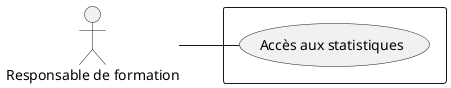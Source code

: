 @startuml
left to right direction

actor "Responsable de formation" as Admin

rectangle  {
  usecase "Accès aux statistiques" as UC2

}

Admin -- UC2 


@enduml

